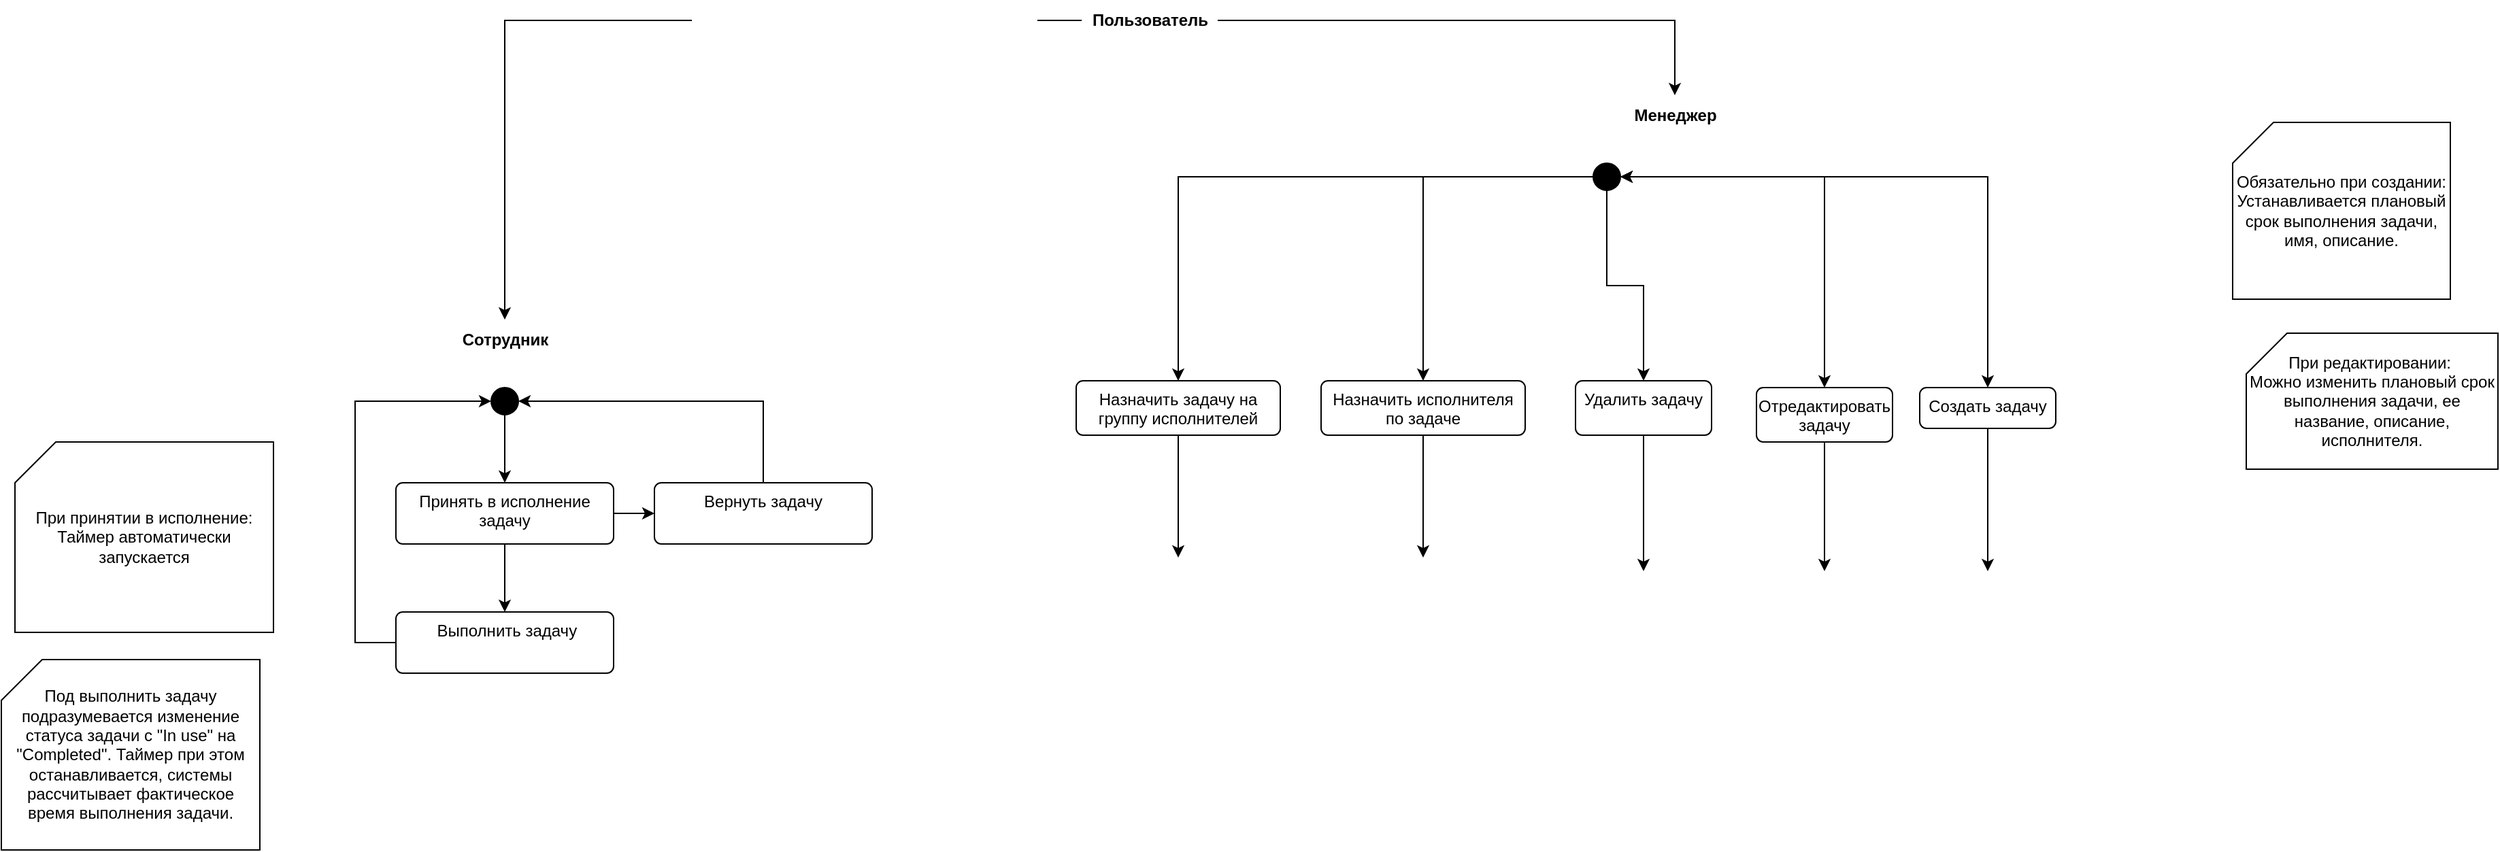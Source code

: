 <mxfile version="24.8.4">
  <diagram name="Страница — 1" id="W-Us1DtaynbtMstBT9SI">
    <mxGraphModel dx="1816" dy="1701" grid="1" gridSize="10" guides="1" tooltips="1" connect="1" arrows="1" fold="1" page="1" pageScale="1" pageWidth="827" pageHeight="1169" math="0" shadow="0">
      <root>
        <mxCell id="0" />
        <mxCell id="1" parent="0" />
        <mxCell id="cbkUk82IDQME-z0V9-cf-59" style="edgeStyle=orthogonalEdgeStyle;rounded=0;orthogonalLoop=1;jettySize=auto;html=1;" edge="1" parent="1" source="cbkUk82IDQME-z0V9-cf-2" target="cbkUk82IDQME-z0V9-cf-56">
          <mxGeometry relative="1" as="geometry" />
        </mxCell>
        <mxCell id="cbkUk82IDQME-z0V9-cf-2" value="" style="ellipse;fillColor=strokeColor;html=1;" vertex="1" parent="1">
          <mxGeometry x="-70" y="245" width="20" height="20" as="geometry" />
        </mxCell>
        <mxCell id="cbkUk82IDQME-z0V9-cf-22" value="Сотрудник" style="text;html=1;align=center;verticalAlign=middle;resizable=0;points=[];autosize=1;strokeColor=none;fillColor=none;fontStyle=1" vertex="1" parent="1">
          <mxGeometry x="-100" y="195" width="80" height="30" as="geometry" />
        </mxCell>
        <mxCell id="cbkUk82IDQME-z0V9-cf-84" style="edgeStyle=orthogonalEdgeStyle;rounded=0;orthogonalLoop=1;jettySize=auto;html=1;" edge="1" parent="1" source="cbkUk82IDQME-z0V9-cf-40" target="cbkUk82IDQME-z0V9-cf-50">
          <mxGeometry relative="1" as="geometry" />
        </mxCell>
        <mxCell id="cbkUk82IDQME-z0V9-cf-85" style="edgeStyle=orthogonalEdgeStyle;rounded=0;orthogonalLoop=1;jettySize=auto;html=1;" edge="1" parent="1" source="cbkUk82IDQME-z0V9-cf-40" target="cbkUk82IDQME-z0V9-cf-48">
          <mxGeometry relative="1" as="geometry" />
        </mxCell>
        <mxCell id="cbkUk82IDQME-z0V9-cf-86" style="edgeStyle=orthogonalEdgeStyle;rounded=0;orthogonalLoop=1;jettySize=auto;html=1;" edge="1" parent="1" source="cbkUk82IDQME-z0V9-cf-40" target="cbkUk82IDQME-z0V9-cf-63">
          <mxGeometry relative="1" as="geometry" />
        </mxCell>
        <mxCell id="cbkUk82IDQME-z0V9-cf-40" value="" style="ellipse;fillColor=strokeColor;html=1;" vertex="1" parent="1">
          <mxGeometry x="740" y="80" width="20" height="20" as="geometry" />
        </mxCell>
        <mxCell id="cbkUk82IDQME-z0V9-cf-41" value="Менеджер" style="text;html=1;align=center;verticalAlign=middle;resizable=0;points=[];autosize=1;strokeColor=none;fillColor=none;fontStyle=1" vertex="1" parent="1">
          <mxGeometry x="760" y="30" width="80" height="30" as="geometry" />
        </mxCell>
        <mxCell id="cbkUk82IDQME-z0V9-cf-91" style="edgeStyle=orthogonalEdgeStyle;rounded=0;orthogonalLoop=1;jettySize=auto;html=1;" edge="1" parent="1" source="cbkUk82IDQME-z0V9-cf-42">
          <mxGeometry relative="1" as="geometry">
            <mxPoint x="1030" y="380" as="targetPoint" />
          </mxGeometry>
        </mxCell>
        <mxCell id="cbkUk82IDQME-z0V9-cf-42" value="Создать задачу" style="html=1;align=center;verticalAlign=top;rounded=1;absoluteArcSize=1;arcSize=10;dashed=0;whiteSpace=wrap;" vertex="1" parent="1">
          <mxGeometry x="980" y="245" width="100" height="30" as="geometry" />
        </mxCell>
        <mxCell id="cbkUk82IDQME-z0V9-cf-44" style="edgeStyle=orthogonalEdgeStyle;rounded=0;orthogonalLoop=1;jettySize=auto;html=1;" edge="1" parent="1" source="cbkUk82IDQME-z0V9-cf-43" target="cbkUk82IDQME-z0V9-cf-22">
          <mxGeometry relative="1" as="geometry" />
        </mxCell>
        <mxCell id="cbkUk82IDQME-z0V9-cf-45" style="edgeStyle=orthogonalEdgeStyle;rounded=0;orthogonalLoop=1;jettySize=auto;html=1;" edge="1" parent="1" source="cbkUk82IDQME-z0V9-cf-43" target="cbkUk82IDQME-z0V9-cf-41">
          <mxGeometry relative="1" as="geometry" />
        </mxCell>
        <mxCell id="cbkUk82IDQME-z0V9-cf-43" value="Пользователь" style="text;html=1;align=center;verticalAlign=middle;resizable=0;points=[];autosize=1;strokeColor=none;fillColor=none;fontStyle=1" vertex="1" parent="1">
          <mxGeometry x="364" y="-40" width="100" height="30" as="geometry" />
        </mxCell>
        <mxCell id="cbkUk82IDQME-z0V9-cf-90" style="edgeStyle=orthogonalEdgeStyle;rounded=0;orthogonalLoop=1;jettySize=auto;html=1;" edge="1" parent="1" source="cbkUk82IDQME-z0V9-cf-46">
          <mxGeometry relative="1" as="geometry">
            <mxPoint x="910" y="380" as="targetPoint" />
          </mxGeometry>
        </mxCell>
        <mxCell id="cbkUk82IDQME-z0V9-cf-46" value="Отредактировать задачу" style="html=1;align=center;verticalAlign=top;rounded=1;absoluteArcSize=1;arcSize=10;dashed=0;whiteSpace=wrap;" vertex="1" parent="1">
          <mxGeometry x="860" y="245" width="100" height="40" as="geometry" />
        </mxCell>
        <mxCell id="cbkUk82IDQME-z0V9-cf-92" style="edgeStyle=orthogonalEdgeStyle;rounded=0;orthogonalLoop=1;jettySize=auto;html=1;" edge="1" parent="1" source="cbkUk82IDQME-z0V9-cf-48">
          <mxGeometry relative="1" as="geometry">
            <mxPoint x="615" y="370" as="targetPoint" />
          </mxGeometry>
        </mxCell>
        <mxCell id="cbkUk82IDQME-z0V9-cf-48" value="Назначить исполнителя по задаче" style="html=1;align=center;verticalAlign=top;rounded=1;absoluteArcSize=1;arcSize=10;dashed=0;whiteSpace=wrap;" vertex="1" parent="1">
          <mxGeometry x="540" y="240" width="150" height="40" as="geometry" />
        </mxCell>
        <mxCell id="cbkUk82IDQME-z0V9-cf-93" style="edgeStyle=orthogonalEdgeStyle;rounded=0;orthogonalLoop=1;jettySize=auto;html=1;" edge="1" parent="1" source="cbkUk82IDQME-z0V9-cf-50">
          <mxGeometry relative="1" as="geometry">
            <mxPoint x="435" y="370" as="targetPoint" />
          </mxGeometry>
        </mxCell>
        <mxCell id="cbkUk82IDQME-z0V9-cf-50" value="Назначить задачу на группу исполнителей" style="html=1;align=center;verticalAlign=top;rounded=1;absoluteArcSize=1;arcSize=10;dashed=0;whiteSpace=wrap;" vertex="1" parent="1">
          <mxGeometry x="360" y="240" width="150" height="40" as="geometry" />
        </mxCell>
        <mxCell id="cbkUk82IDQME-z0V9-cf-52" value="При редактировании:&amp;nbsp;&lt;div&gt;Можно изменить плановый срок выполнения задачи, ее название, описание, исполнителя.&lt;/div&gt;" style="shape=card;whiteSpace=wrap;html=1;" vertex="1" parent="1">
          <mxGeometry x="1220" y="205" width="185" height="100" as="geometry" />
        </mxCell>
        <mxCell id="cbkUk82IDQME-z0V9-cf-54" value="Обязательно при создании: Устанавливается плановый срок выполнения задачи, имя, описание." style="shape=card;whiteSpace=wrap;html=1;" vertex="1" parent="1">
          <mxGeometry x="1210" y="50" width="160" height="130" as="geometry" />
        </mxCell>
        <mxCell id="cbkUk82IDQME-z0V9-cf-60" style="edgeStyle=orthogonalEdgeStyle;rounded=0;orthogonalLoop=1;jettySize=auto;html=1;" edge="1" parent="1" source="cbkUk82IDQME-z0V9-cf-56" target="cbkUk82IDQME-z0V9-cf-57">
          <mxGeometry relative="1" as="geometry" />
        </mxCell>
        <mxCell id="cbkUk82IDQME-z0V9-cf-69" style="edgeStyle=orthogonalEdgeStyle;rounded=0;orthogonalLoop=1;jettySize=auto;html=1;exitX=1;exitY=0.5;exitDx=0;exitDy=0;entryX=0;entryY=0.5;entryDx=0;entryDy=0;" edge="1" parent="1" source="cbkUk82IDQME-z0V9-cf-56" target="cbkUk82IDQME-z0V9-cf-68">
          <mxGeometry relative="1" as="geometry" />
        </mxCell>
        <mxCell id="cbkUk82IDQME-z0V9-cf-56" value="Принять в исполнение задачу" style="html=1;align=center;verticalAlign=top;rounded=1;absoluteArcSize=1;arcSize=10;dashed=0;whiteSpace=wrap;" vertex="1" parent="1">
          <mxGeometry x="-140" y="315" width="160" height="45" as="geometry" />
        </mxCell>
        <mxCell id="cbkUk82IDQME-z0V9-cf-70" style="edgeStyle=orthogonalEdgeStyle;rounded=0;orthogonalLoop=1;jettySize=auto;html=1;entryX=0;entryY=0.5;entryDx=0;entryDy=0;" edge="1" parent="1" source="cbkUk82IDQME-z0V9-cf-57" target="cbkUk82IDQME-z0V9-cf-2">
          <mxGeometry relative="1" as="geometry">
            <Array as="points">
              <mxPoint x="-170" y="432" />
              <mxPoint x="-170" y="255" />
            </Array>
          </mxGeometry>
        </mxCell>
        <mxCell id="cbkUk82IDQME-z0V9-cf-57" value="&amp;nbsp;Выполнить задачу" style="html=1;align=center;verticalAlign=top;rounded=1;absoluteArcSize=1;arcSize=10;dashed=0;whiteSpace=wrap;" vertex="1" parent="1">
          <mxGeometry x="-140" y="410" width="160" height="45" as="geometry" />
        </mxCell>
        <mxCell id="cbkUk82IDQME-z0V9-cf-61" value="При принятии в исполнение:&lt;div&gt;Таймер автоматически запускается&lt;/div&gt;" style="shape=card;whiteSpace=wrap;html=1;" vertex="1" parent="1">
          <mxGeometry x="-420" y="285" width="190" height="140" as="geometry" />
        </mxCell>
        <mxCell id="cbkUk82IDQME-z0V9-cf-62" value="Под выполнить задачу подразумевается изменение статуса задачи с &quot;In use&quot; на &quot;Completed&quot;. Таймер при этом останавливается, системы рассчитывает фактическое время выполнения задачи." style="shape=card;whiteSpace=wrap;html=1;" vertex="1" parent="1">
          <mxGeometry x="-430" y="445" width="190" height="140" as="geometry" />
        </mxCell>
        <mxCell id="cbkUk82IDQME-z0V9-cf-89" style="edgeStyle=orthogonalEdgeStyle;rounded=0;orthogonalLoop=1;jettySize=auto;html=1;" edge="1" parent="1" source="cbkUk82IDQME-z0V9-cf-63">
          <mxGeometry relative="1" as="geometry">
            <mxPoint x="777" y="380" as="targetPoint" />
          </mxGeometry>
        </mxCell>
        <mxCell id="cbkUk82IDQME-z0V9-cf-63" value="Удалить задачу" style="html=1;align=center;verticalAlign=top;rounded=1;absoluteArcSize=1;arcSize=10;dashed=0;whiteSpace=wrap;" vertex="1" parent="1">
          <mxGeometry x="727" y="240" width="100" height="40" as="geometry" />
        </mxCell>
        <mxCell id="cbkUk82IDQME-z0V9-cf-71" style="edgeStyle=orthogonalEdgeStyle;rounded=0;orthogonalLoop=1;jettySize=auto;html=1;entryX=1;entryY=0.5;entryDx=0;entryDy=0;" edge="1" parent="1" source="cbkUk82IDQME-z0V9-cf-68" target="cbkUk82IDQME-z0V9-cf-2">
          <mxGeometry relative="1" as="geometry">
            <Array as="points">
              <mxPoint x="130" y="255" />
            </Array>
          </mxGeometry>
        </mxCell>
        <mxCell id="cbkUk82IDQME-z0V9-cf-68" value="Вернуть задачу" style="html=1;align=center;verticalAlign=top;rounded=1;absoluteArcSize=1;arcSize=10;dashed=0;whiteSpace=wrap;" vertex="1" parent="1">
          <mxGeometry x="50" y="315" width="160" height="45" as="geometry" />
        </mxCell>
        <mxCell id="cbkUk82IDQME-z0V9-cf-94" value="" style="endArrow=classic;startArrow=classic;html=1;rounded=0;exitX=1;exitY=0.5;exitDx=0;exitDy=0;entryX=0.5;entryY=0;entryDx=0;entryDy=0;" edge="1" parent="1" source="cbkUk82IDQME-z0V9-cf-40" target="cbkUk82IDQME-z0V9-cf-42">
          <mxGeometry width="50" height="50" relative="1" as="geometry">
            <mxPoint x="890" y="150" as="sourcePoint" />
            <mxPoint x="1150" y="90" as="targetPoint" />
            <Array as="points">
              <mxPoint x="900" y="90" />
              <mxPoint x="1030" y="90" />
            </Array>
          </mxGeometry>
        </mxCell>
        <mxCell id="cbkUk82IDQME-z0V9-cf-95" value="" style="endArrow=classic;startArrow=classic;html=1;rounded=0;exitX=1;exitY=0.5;exitDx=0;exitDy=0;entryX=0.5;entryY=0;entryDx=0;entryDy=0;" edge="1" parent="1" source="cbkUk82IDQME-z0V9-cf-40" target="cbkUk82IDQME-z0V9-cf-46">
          <mxGeometry width="50" height="50" relative="1" as="geometry">
            <mxPoint x="770" y="100" as="sourcePoint" />
            <mxPoint x="1040" y="255" as="targetPoint" />
            <Array as="points">
              <mxPoint x="910" y="90" />
              <mxPoint x="910" y="210" />
            </Array>
          </mxGeometry>
        </mxCell>
      </root>
    </mxGraphModel>
  </diagram>
</mxfile>
